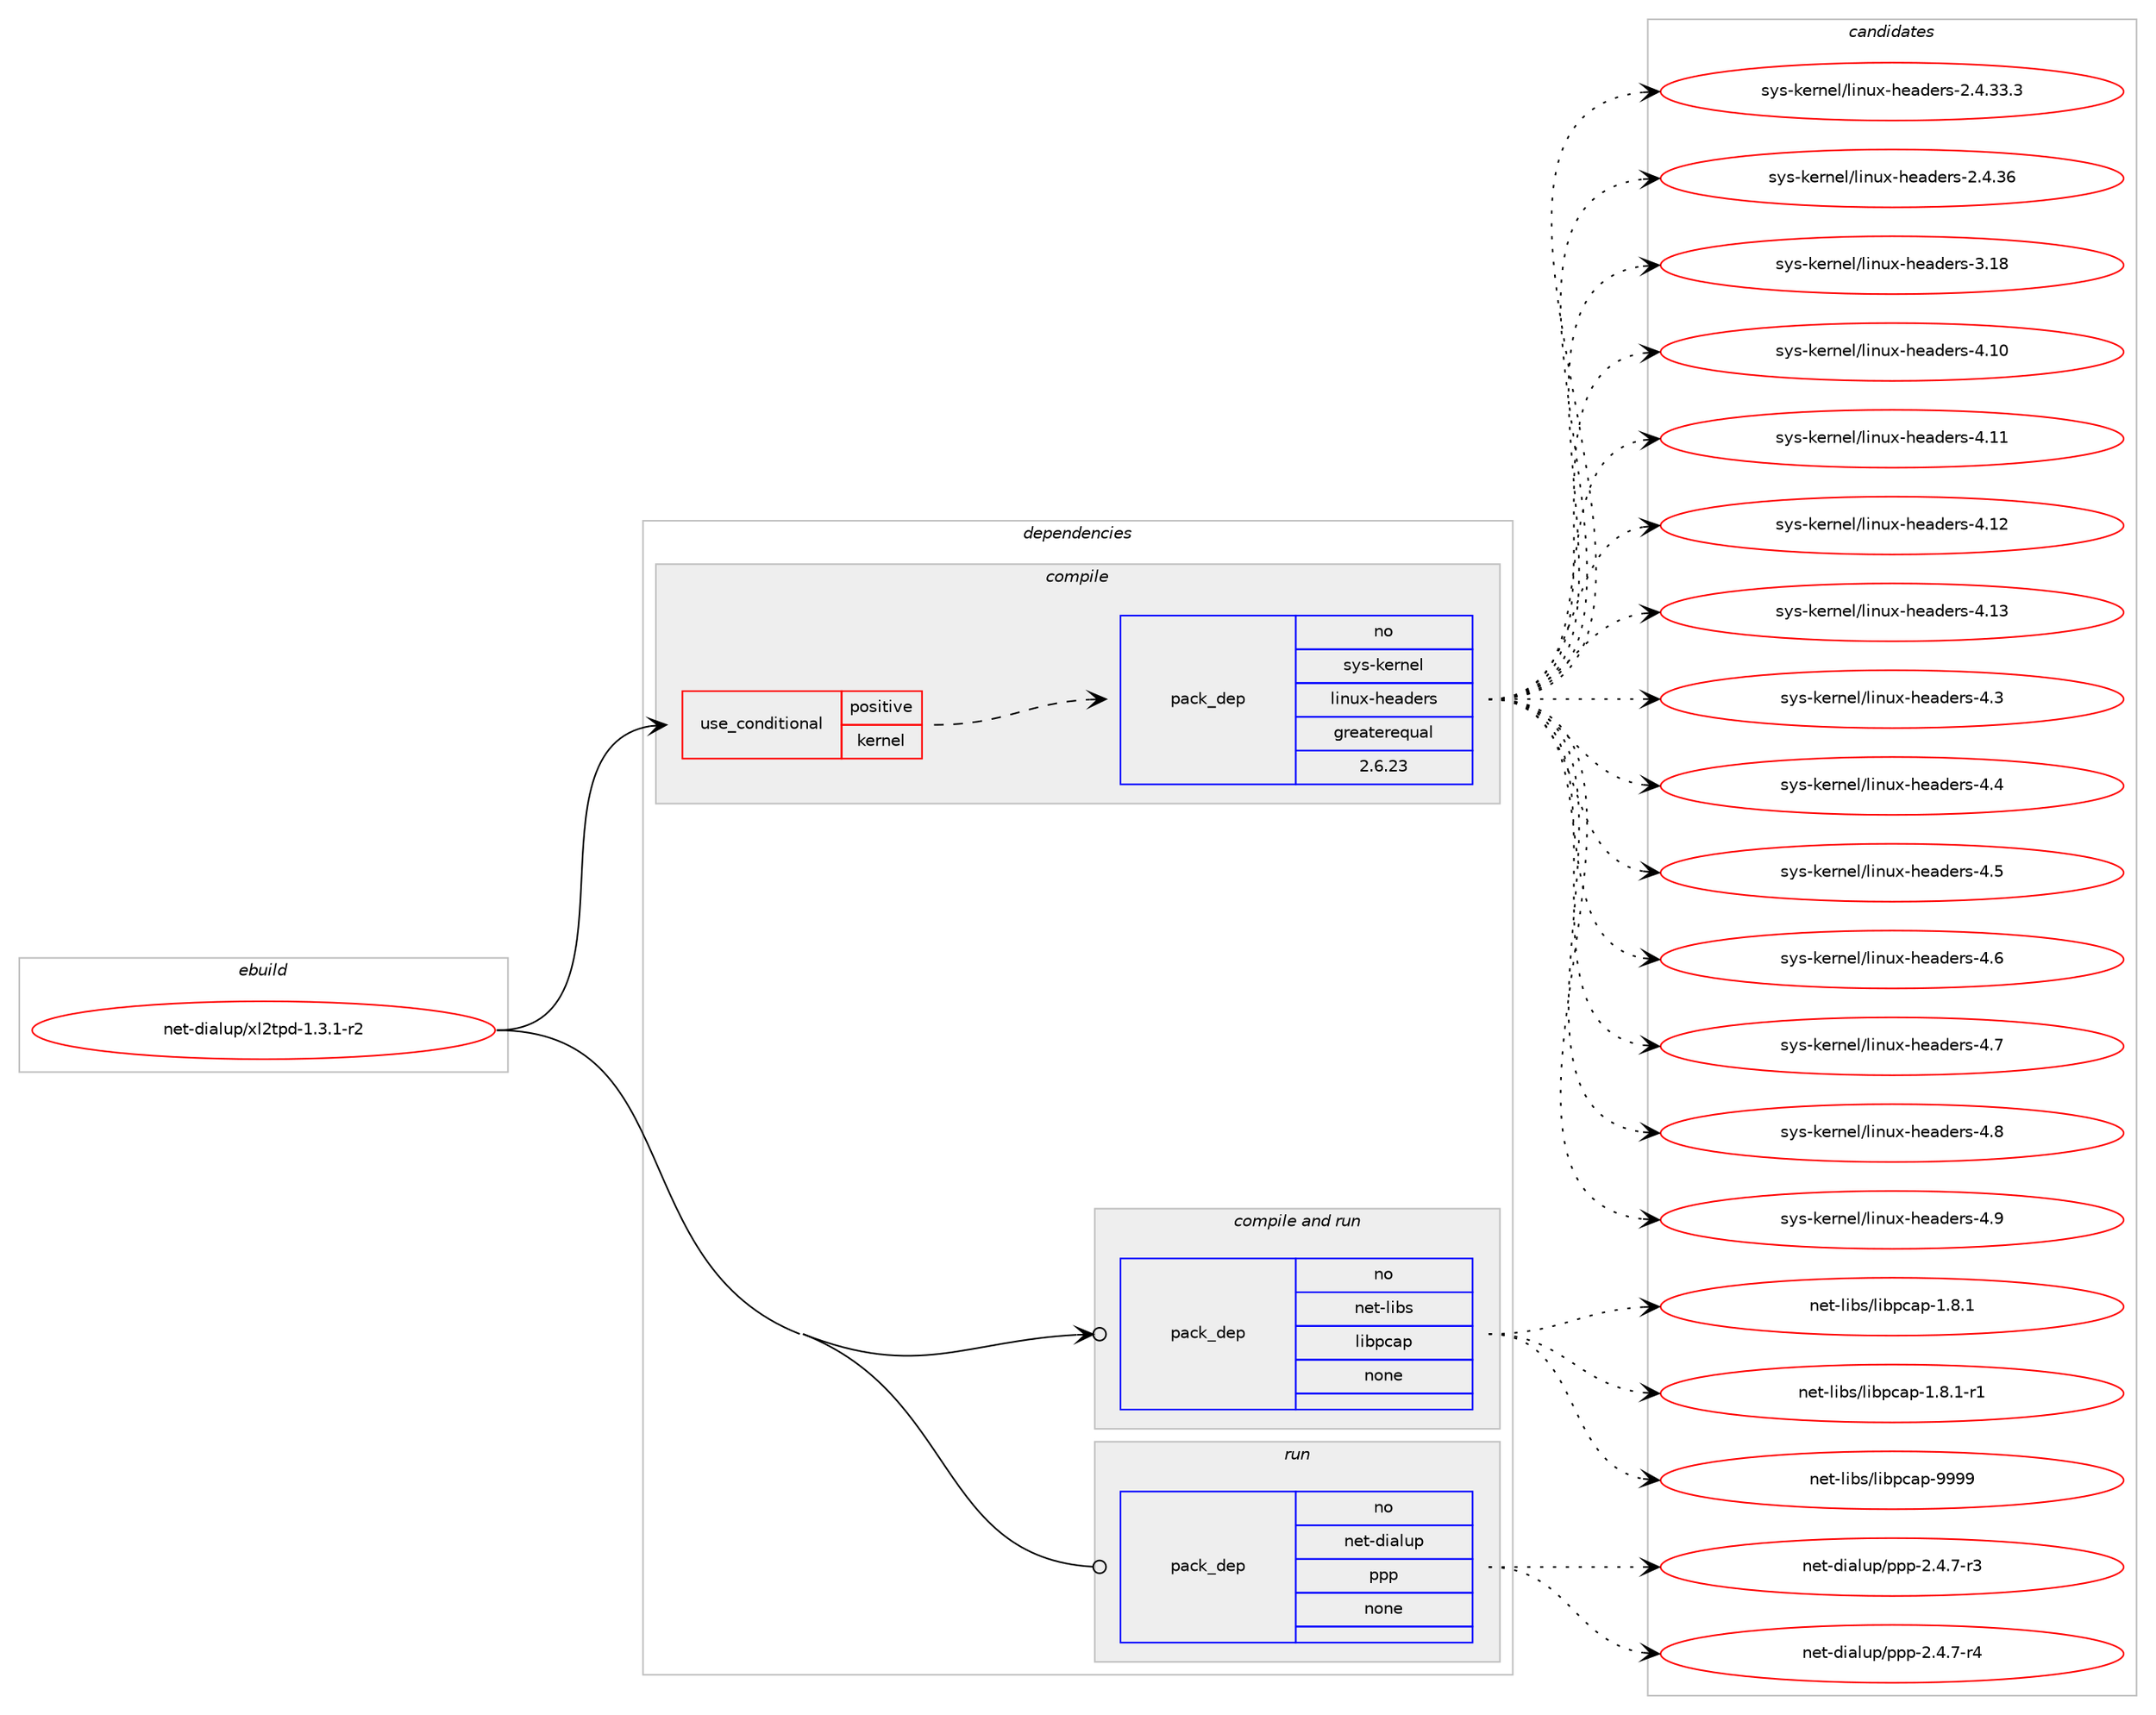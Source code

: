 digraph prolog {

# *************
# Graph options
# *************

newrank=true;
concentrate=true;
compound=true;
graph [rankdir=LR,fontname=Helvetica,fontsize=10,ranksep=1.5];#, ranksep=2.5, nodesep=0.2];
edge  [arrowhead=vee];
node  [fontname=Helvetica,fontsize=10];

# **********
# The ebuild
# **********

subgraph cluster_leftcol {
color=gray;
rank=same;
label=<<i>ebuild</i>>;
id [label="net-dialup/xl2tpd-1.3.1-r2", color=red, width=4, href="../net-dialup/xl2tpd-1.3.1-r2.svg"];
}

# ****************
# The dependencies
# ****************

subgraph cluster_midcol {
color=gray;
label=<<i>dependencies</i>>;
subgraph cluster_compile {
fillcolor="#eeeeee";
style=filled;
label=<<i>compile</i>>;
subgraph cond100598 {
dependency406975 [label=<<TABLE BORDER="0" CELLBORDER="1" CELLSPACING="0" CELLPADDING="4"><TR><TD ROWSPAN="3" CELLPADDING="10">use_conditional</TD></TR><TR><TD>positive</TD></TR><TR><TD>kernel</TD></TR></TABLE>>, shape=none, color=red];
subgraph pack299667 {
dependency406976 [label=<<TABLE BORDER="0" CELLBORDER="1" CELLSPACING="0" CELLPADDING="4" WIDTH="220"><TR><TD ROWSPAN="6" CELLPADDING="30">pack_dep</TD></TR><TR><TD WIDTH="110">no</TD></TR><TR><TD>sys-kernel</TD></TR><TR><TD>linux-headers</TD></TR><TR><TD>greaterequal</TD></TR><TR><TD>2.6.23</TD></TR></TABLE>>, shape=none, color=blue];
}
dependency406975:e -> dependency406976:w [weight=20,style="dashed",arrowhead="vee"];
}
id:e -> dependency406975:w [weight=20,style="solid",arrowhead="vee"];
}
subgraph cluster_compileandrun {
fillcolor="#eeeeee";
style=filled;
label=<<i>compile and run</i>>;
subgraph pack299668 {
dependency406977 [label=<<TABLE BORDER="0" CELLBORDER="1" CELLSPACING="0" CELLPADDING="4" WIDTH="220"><TR><TD ROWSPAN="6" CELLPADDING="30">pack_dep</TD></TR><TR><TD WIDTH="110">no</TD></TR><TR><TD>net-libs</TD></TR><TR><TD>libpcap</TD></TR><TR><TD>none</TD></TR><TR><TD></TD></TR></TABLE>>, shape=none, color=blue];
}
id:e -> dependency406977:w [weight=20,style="solid",arrowhead="odotvee"];
}
subgraph cluster_run {
fillcolor="#eeeeee";
style=filled;
label=<<i>run</i>>;
subgraph pack299669 {
dependency406978 [label=<<TABLE BORDER="0" CELLBORDER="1" CELLSPACING="0" CELLPADDING="4" WIDTH="220"><TR><TD ROWSPAN="6" CELLPADDING="30">pack_dep</TD></TR><TR><TD WIDTH="110">no</TD></TR><TR><TD>net-dialup</TD></TR><TR><TD>ppp</TD></TR><TR><TD>none</TD></TR><TR><TD></TD></TR></TABLE>>, shape=none, color=blue];
}
id:e -> dependency406978:w [weight=20,style="solid",arrowhead="odot"];
}
}

# **************
# The candidates
# **************

subgraph cluster_choices {
rank=same;
color=gray;
label=<<i>candidates</i>>;

subgraph choice299667 {
color=black;
nodesep=1;
choice11512111545107101114110101108471081051101171204510410197100101114115455046524651514651 [label="sys-kernel/linux-headers-2.4.33.3", color=red, width=4,href="../sys-kernel/linux-headers-2.4.33.3.svg"];
choice1151211154510710111411010110847108105110117120451041019710010111411545504652465154 [label="sys-kernel/linux-headers-2.4.36", color=red, width=4,href="../sys-kernel/linux-headers-2.4.36.svg"];
choice115121115451071011141101011084710810511011712045104101971001011141154551464956 [label="sys-kernel/linux-headers-3.18", color=red, width=4,href="../sys-kernel/linux-headers-3.18.svg"];
choice115121115451071011141101011084710810511011712045104101971001011141154552464948 [label="sys-kernel/linux-headers-4.10", color=red, width=4,href="../sys-kernel/linux-headers-4.10.svg"];
choice115121115451071011141101011084710810511011712045104101971001011141154552464949 [label="sys-kernel/linux-headers-4.11", color=red, width=4,href="../sys-kernel/linux-headers-4.11.svg"];
choice115121115451071011141101011084710810511011712045104101971001011141154552464950 [label="sys-kernel/linux-headers-4.12", color=red, width=4,href="../sys-kernel/linux-headers-4.12.svg"];
choice115121115451071011141101011084710810511011712045104101971001011141154552464951 [label="sys-kernel/linux-headers-4.13", color=red, width=4,href="../sys-kernel/linux-headers-4.13.svg"];
choice1151211154510710111411010110847108105110117120451041019710010111411545524651 [label="sys-kernel/linux-headers-4.3", color=red, width=4,href="../sys-kernel/linux-headers-4.3.svg"];
choice1151211154510710111411010110847108105110117120451041019710010111411545524652 [label="sys-kernel/linux-headers-4.4", color=red, width=4,href="../sys-kernel/linux-headers-4.4.svg"];
choice1151211154510710111411010110847108105110117120451041019710010111411545524653 [label="sys-kernel/linux-headers-4.5", color=red, width=4,href="../sys-kernel/linux-headers-4.5.svg"];
choice1151211154510710111411010110847108105110117120451041019710010111411545524654 [label="sys-kernel/linux-headers-4.6", color=red, width=4,href="../sys-kernel/linux-headers-4.6.svg"];
choice1151211154510710111411010110847108105110117120451041019710010111411545524655 [label="sys-kernel/linux-headers-4.7", color=red, width=4,href="../sys-kernel/linux-headers-4.7.svg"];
choice1151211154510710111411010110847108105110117120451041019710010111411545524656 [label="sys-kernel/linux-headers-4.8", color=red, width=4,href="../sys-kernel/linux-headers-4.8.svg"];
choice1151211154510710111411010110847108105110117120451041019710010111411545524657 [label="sys-kernel/linux-headers-4.9", color=red, width=4,href="../sys-kernel/linux-headers-4.9.svg"];
dependency406976:e -> choice11512111545107101114110101108471081051101171204510410197100101114115455046524651514651:w [style=dotted,weight="100"];
dependency406976:e -> choice1151211154510710111411010110847108105110117120451041019710010111411545504652465154:w [style=dotted,weight="100"];
dependency406976:e -> choice115121115451071011141101011084710810511011712045104101971001011141154551464956:w [style=dotted,weight="100"];
dependency406976:e -> choice115121115451071011141101011084710810511011712045104101971001011141154552464948:w [style=dotted,weight="100"];
dependency406976:e -> choice115121115451071011141101011084710810511011712045104101971001011141154552464949:w [style=dotted,weight="100"];
dependency406976:e -> choice115121115451071011141101011084710810511011712045104101971001011141154552464950:w [style=dotted,weight="100"];
dependency406976:e -> choice115121115451071011141101011084710810511011712045104101971001011141154552464951:w [style=dotted,weight="100"];
dependency406976:e -> choice1151211154510710111411010110847108105110117120451041019710010111411545524651:w [style=dotted,weight="100"];
dependency406976:e -> choice1151211154510710111411010110847108105110117120451041019710010111411545524652:w [style=dotted,weight="100"];
dependency406976:e -> choice1151211154510710111411010110847108105110117120451041019710010111411545524653:w [style=dotted,weight="100"];
dependency406976:e -> choice1151211154510710111411010110847108105110117120451041019710010111411545524654:w [style=dotted,weight="100"];
dependency406976:e -> choice1151211154510710111411010110847108105110117120451041019710010111411545524655:w [style=dotted,weight="100"];
dependency406976:e -> choice1151211154510710111411010110847108105110117120451041019710010111411545524656:w [style=dotted,weight="100"];
dependency406976:e -> choice1151211154510710111411010110847108105110117120451041019710010111411545524657:w [style=dotted,weight="100"];
}
subgraph choice299668 {
color=black;
nodesep=1;
choice110101116451081059811547108105981129997112454946564649 [label="net-libs/libpcap-1.8.1", color=red, width=4,href="../net-libs/libpcap-1.8.1.svg"];
choice1101011164510810598115471081059811299971124549465646494511449 [label="net-libs/libpcap-1.8.1-r1", color=red, width=4,href="../net-libs/libpcap-1.8.1-r1.svg"];
choice1101011164510810598115471081059811299971124557575757 [label="net-libs/libpcap-9999", color=red, width=4,href="../net-libs/libpcap-9999.svg"];
dependency406977:e -> choice110101116451081059811547108105981129997112454946564649:w [style=dotted,weight="100"];
dependency406977:e -> choice1101011164510810598115471081059811299971124549465646494511449:w [style=dotted,weight="100"];
dependency406977:e -> choice1101011164510810598115471081059811299971124557575757:w [style=dotted,weight="100"];
}
subgraph choice299669 {
color=black;
nodesep=1;
choice1101011164510010597108117112471121121124550465246554511451 [label="net-dialup/ppp-2.4.7-r3", color=red, width=4,href="../net-dialup/ppp-2.4.7-r3.svg"];
choice1101011164510010597108117112471121121124550465246554511452 [label="net-dialup/ppp-2.4.7-r4", color=red, width=4,href="../net-dialup/ppp-2.4.7-r4.svg"];
dependency406978:e -> choice1101011164510010597108117112471121121124550465246554511451:w [style=dotted,weight="100"];
dependency406978:e -> choice1101011164510010597108117112471121121124550465246554511452:w [style=dotted,weight="100"];
}
}

}
